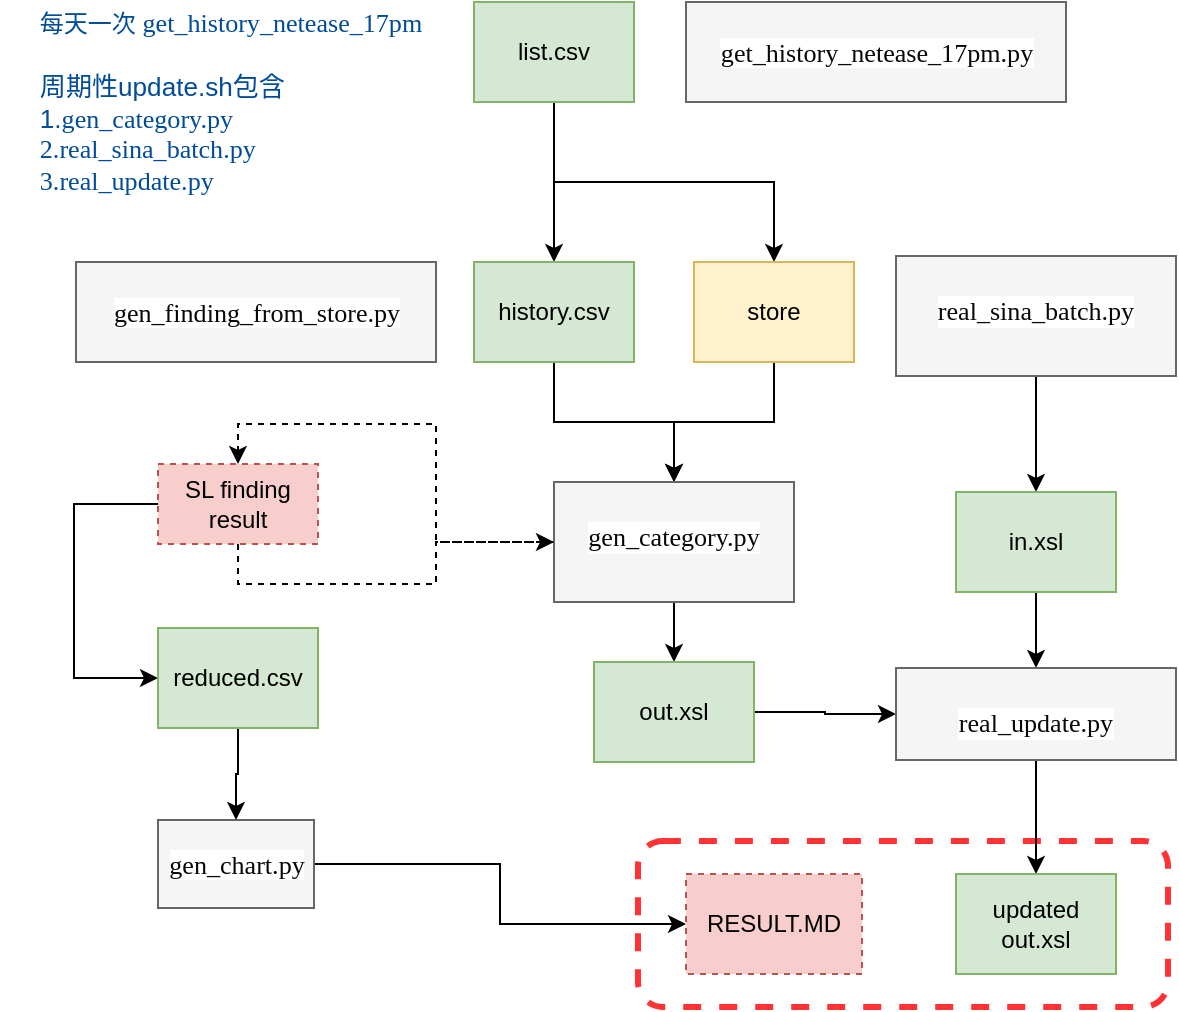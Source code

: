 <mxfile version="15.5.4" type="embed" pages="2"><diagram id="49M0BKL2xQ3SYK952rmj" name="架构"><mxGraphModel dx="883" dy="347" grid="0" gridSize="10" guides="1" tooltips="1" connect="1" arrows="1" fold="1" page="1" pageScale="1" pageWidth="4681" pageHeight="3300" math="0" shadow="0"><root><mxCell id="0"/><mxCell id="1" parent="0"/><mxCell id="17" value="" style="rounded=1;whiteSpace=wrap;html=1;dashed=1;strokeWidth=3;strokeColor=#FF3333;" parent="1" vertex="1"><mxGeometry x="372" y="519.5" width="265" height="83" as="geometry"/></mxCell><mxCell id="O12l0vSPh0vt8pcs6gfs-4" value="" style="edgeStyle=orthogonalEdgeStyle;rounded=0;orthogonalLoop=1;jettySize=auto;html=1;" parent="1" source="O12l0vSPh0vt8pcs6gfs-1" target="O12l0vSPh0vt8pcs6gfs-3" edge="1"><mxGeometry relative="1" as="geometry"/></mxCell><mxCell id="O12l0vSPh0vt8pcs6gfs-6" value="" style="edgeStyle=orthogonalEdgeStyle;rounded=0;orthogonalLoop=1;jettySize=auto;html=1;" parent="1" source="O12l0vSPh0vt8pcs6gfs-1" target="O12l0vSPh0vt8pcs6gfs-5" edge="1"><mxGeometry relative="1" as="geometry"><Array as="points"><mxPoint x="330" y="190"/><mxPoint x="440" y="190"/></Array></mxGeometry></mxCell><mxCell id="O12l0vSPh0vt8pcs6gfs-1" value="list.csv" style="rounded=0;whiteSpace=wrap;html=1;fillColor=#d5e8d4;strokeColor=#82b366;" parent="1" vertex="1"><mxGeometry x="290" y="100" width="80" height="50" as="geometry"/></mxCell><mxCell id="O12l0vSPh0vt8pcs6gfs-2" value="&lt;pre style=&quot;background-color: #ffffff ; color: #080808 ; font-family: &amp;#34;.applesystemuifont&amp;#34; ; font-size: 9.8pt&quot;&gt;&lt;br&gt;&lt;/pre&gt;" style="text;whiteSpace=wrap;html=1;" parent="1" vertex="1"><mxGeometry x="380" y="140" width="200" height="10" as="geometry"/></mxCell><mxCell id="O12l0vSPh0vt8pcs6gfs-10" style="edgeStyle=orthogonalEdgeStyle;rounded=0;orthogonalLoop=1;jettySize=auto;html=1;" parent="1" source="O12l0vSPh0vt8pcs6gfs-3" target="O12l0vSPh0vt8pcs6gfs-8" edge="1"><mxGeometry relative="1" as="geometry"/></mxCell><mxCell id="O12l0vSPh0vt8pcs6gfs-3" value="history.csv" style="rounded=0;whiteSpace=wrap;html=1;fillColor=#d5e8d4;strokeColor=#82b366;" parent="1" vertex="1"><mxGeometry x="290" y="230" width="80" height="50" as="geometry"/></mxCell><mxCell id="O12l0vSPh0vt8pcs6gfs-9" style="edgeStyle=orthogonalEdgeStyle;rounded=0;orthogonalLoop=1;jettySize=auto;html=1;" parent="1" source="O12l0vSPh0vt8pcs6gfs-5" target="O12l0vSPh0vt8pcs6gfs-8" edge="1"><mxGeometry relative="1" as="geometry"/></mxCell><mxCell id="O12l0vSPh0vt8pcs6gfs-5" value="store" style="rounded=0;whiteSpace=wrap;html=1;fillColor=#fff2cc;strokeColor=#d6b656;" parent="1" vertex="1"><mxGeometry x="400" y="230" width="80" height="50" as="geometry"/></mxCell><mxCell id="O12l0vSPh0vt8pcs6gfs-7" value="&lt;pre style=&quot;font-style: normal ; font-weight: 400 ; letter-spacing: normal ; text-align: left ; text-indent: 0px ; text-transform: none ; word-spacing: 0px ; background-color: rgb(255 , 255 , 255) ; color: rgb(8 , 8 , 8) ; font-family: &amp;#34;.applesystemuifont&amp;#34; ; font-size: 9.8pt&quot;&gt;&lt;br&gt;&lt;/pre&gt;" style="text;html=1;strokeColor=none;fillColor=none;align=center;verticalAlign=middle;whiteSpace=wrap;rounded=0;" parent="1" vertex="1"><mxGeometry x="410" y="160" width="40" height="20" as="geometry"/></mxCell><mxCell id="O12l0vSPh0vt8pcs6gfs-12" style="edgeStyle=orthogonalEdgeStyle;rounded=0;orthogonalLoop=1;jettySize=auto;html=1;entryX=0.5;entryY=0;entryDx=0;entryDy=0;dashed=1;" parent="1" source="O12l0vSPh0vt8pcs6gfs-8" target="O12l0vSPh0vt8pcs6gfs-11" edge="1"><mxGeometry relative="1" as="geometry"/></mxCell><mxCell id="O12l0vSPh0vt8pcs6gfs-19" value="" style="edgeStyle=orthogonalEdgeStyle;rounded=0;orthogonalLoop=1;jettySize=auto;html=1;entryX=0.5;entryY=0;entryDx=0;entryDy=0;" parent="1" source="O12l0vSPh0vt8pcs6gfs-8" target="O12l0vSPh0vt8pcs6gfs-20" edge="1"><mxGeometry relative="1" as="geometry"><mxPoint x="410" y="460" as="targetPoint"/></mxGeometry></mxCell><mxCell id="O12l0vSPh0vt8pcs6gfs-8" value="&lt;pre style=&quot;background-color: #ffffff ; color: #080808 ; font-family: &amp;quot;.applesystemuifont&amp;quot; ; font-size: 9.8pt&quot;&gt;gen_category.py&lt;/pre&gt;" style="text;whiteSpace=wrap;html=1;fillColor=#f5f5f5;strokeColor=#666666;fontColor=#333333;align=center;" parent="1" vertex="1"><mxGeometry x="330" y="340" width="120" height="60" as="geometry"/></mxCell><mxCell id="O12l0vSPh0vt8pcs6gfs-13" style="edgeStyle=orthogonalEdgeStyle;rounded=0;orthogonalLoop=1;jettySize=auto;html=1;exitX=0.5;exitY=1;exitDx=0;exitDy=0;dashed=1;" parent="1" source="O12l0vSPh0vt8pcs6gfs-11" target="O12l0vSPh0vt8pcs6gfs-8" edge="1"><mxGeometry relative="1" as="geometry"/></mxCell><mxCell id="12" style="edgeStyle=orthogonalEdgeStyle;rounded=0;orthogonalLoop=1;jettySize=auto;html=1;entryX=0;entryY=0.5;entryDx=0;entryDy=0;" parent="1" source="O12l0vSPh0vt8pcs6gfs-11" target="11" edge="1"><mxGeometry relative="1" as="geometry"><Array as="points"><mxPoint x="90" y="351"/><mxPoint x="90" y="438"/></Array></mxGeometry></mxCell><mxCell id="O12l0vSPh0vt8pcs6gfs-11" value="SL finding result" style="rounded=0;whiteSpace=wrap;html=1;dashed=1;fillColor=#f8cecc;strokeColor=#b85450;" parent="1" vertex="1"><mxGeometry x="132" y="331" width="80" height="40" as="geometry"/></mxCell><mxCell id="O12l0vSPh0vt8pcs6gfs-16" value="&lt;pre style=&quot;background-color: #ffffff ; color: #080808 ; font-family: &amp;#34;.applesystemuifont&amp;#34; ; font-size: 9.8pt&quot;&gt;gen_finding_from_store.py&lt;/pre&gt;" style="text;html=1;align=center;verticalAlign=middle;resizable=0;points=[];autosize=1;strokeColor=#666666;fillColor=#f5f5f5;fontColor=#333333;" parent="1" vertex="1"><mxGeometry x="91" y="230" width="180" height="50" as="geometry"/></mxCell><mxCell id="15" style="edgeStyle=orthogonalEdgeStyle;rounded=0;orthogonalLoop=1;jettySize=auto;html=1;entryX=0;entryY=0.5;entryDx=0;entryDy=0;" parent="1" source="O12l0vSPh0vt8pcs6gfs-20" target="O12l0vSPh0vt8pcs6gfs-30" edge="1"><mxGeometry relative="1" as="geometry"/></mxCell><mxCell id="O12l0vSPh0vt8pcs6gfs-20" value="out.xsl" style="rounded=0;whiteSpace=wrap;html=1;fillColor=#d5e8d4;strokeColor=#82b366;" parent="1" vertex="1"><mxGeometry x="350" y="430" width="80" height="50" as="geometry"/></mxCell><mxCell id="O12l0vSPh0vt8pcs6gfs-23" value="&lt;pre style=&quot;text-align: left ; background-color: rgb(255 , 255 , 255) ; color: rgb(8 , 8 , 8) ; font-family: &amp;#34;.applesystemuifont&amp;#34; ; font-size: 9.8pt&quot;&gt;get_history_netease_17pm.py&lt;/pre&gt;" style="text;html=1;align=center;verticalAlign=middle;resizable=0;points=[];autosize=1;strokeColor=#666666;fillColor=#f5f5f5;fontColor=#333333;" parent="1" vertex="1"><mxGeometry x="396" y="100" width="190" height="50" as="geometry"/></mxCell><mxCell id="O12l0vSPh0vt8pcs6gfs-28" value="" style="edgeStyle=orthogonalEdgeStyle;rounded=0;orthogonalLoop=1;jettySize=auto;html=1;entryX=0.5;entryY=0;entryDx=0;entryDy=0;" parent="1" source="O12l0vSPh0vt8pcs6gfs-26" target="O12l0vSPh0vt8pcs6gfs-29" edge="1"><mxGeometry relative="1" as="geometry"><mxPoint x="690" y="530" as="targetPoint"/></mxGeometry></mxCell><mxCell id="O12l0vSPh0vt8pcs6gfs-26" value="&lt;pre style=&quot;background-color: #ffffff ; color: #080808 ; font-family: &amp;quot;.applesystemuifont&amp;quot; ; font-size: 9.8pt&quot;&gt;real_sina_batch.py&lt;/pre&gt;" style="text;whiteSpace=wrap;html=1;fillColor=#f5f5f5;strokeColor=#666666;fontColor=#333333;align=center;" parent="1" vertex="1"><mxGeometry x="501" y="227" width="140" height="60" as="geometry"/></mxCell><mxCell id="6" style="edgeStyle=orthogonalEdgeStyle;rounded=0;orthogonalLoop=1;jettySize=auto;html=1;" parent="1" source="O12l0vSPh0vt8pcs6gfs-29" target="O12l0vSPh0vt8pcs6gfs-30" edge="1"><mxGeometry relative="1" as="geometry"/></mxCell><mxCell id="O12l0vSPh0vt8pcs6gfs-29" value="in.xsl" style="rounded=0;whiteSpace=wrap;html=1;fillColor=#d5e8d4;strokeColor=#82b366;" parent="1" vertex="1"><mxGeometry x="531" y="345" width="80" height="50" as="geometry"/></mxCell><mxCell id="O12l0vSPh0vt8pcs6gfs-34" value="" style="edgeStyle=orthogonalEdgeStyle;rounded=0;orthogonalLoop=1;jettySize=auto;html=1;entryX=0.5;entryY=0;entryDx=0;entryDy=0;" parent="1" source="O12l0vSPh0vt8pcs6gfs-30" target="O12l0vSPh0vt8pcs6gfs-35" edge="1"><mxGeometry relative="1" as="geometry"><mxPoint x="530" y="625" as="targetPoint"/></mxGeometry></mxCell><mxCell id="O12l0vSPh0vt8pcs6gfs-30" value="&lt;pre style=&quot;background-color: #ffffff ; color: #080808 ; font-family: &amp;#34;.applesystemuifont&amp;#34; ; font-size: 9.8pt&quot;&gt;real_update.py&lt;/pre&gt;" style="text;whiteSpace=wrap;html=1;fillColor=#f5f5f5;strokeColor=#666666;fontColor=#333333;align=center;" parent="1" vertex="1"><mxGeometry x="501" y="433" width="140" height="46" as="geometry"/></mxCell><mxCell id="O12l0vSPh0vt8pcs6gfs-35" value="updated&lt;br&gt;out.xsl" style="rounded=0;whiteSpace=wrap;html=1;fillColor=#d5e8d4;strokeColor=#82b366;" parent="1" vertex="1"><mxGeometry x="531" y="536" width="80" height="50" as="geometry"/></mxCell><mxCell id="O12l0vSPh0vt8pcs6gfs-36" value="&lt;div style=&quot;text-align: left&quot;&gt;&lt;span&gt;每天一次&amp;nbsp;&lt;/span&gt;&lt;span style=&quot;background-color: rgb(255, 255, 255); font-family: &amp;quot;.applesystemuifont&amp;quot;; font-size: 9.8pt;&quot;&gt;get_history_netease_17pm&lt;/span&gt;&lt;/div&gt;&lt;span style=&quot;background-color: rgb(255 , 255 , 255)&quot;&gt;&lt;div style=&quot;text-align: left&quot;&gt;&lt;font face=&quot;.applesystemuifont&quot;&gt;&lt;span style=&quot;font-size: 13.067px&quot;&gt;&lt;br&gt;&lt;/span&gt;&lt;/font&gt;&lt;/div&gt;&lt;font face=&quot;.applesystemuifont&quot;&gt;&lt;div style=&quot;text-align: left&quot;&gt;&lt;span style=&quot;font-size: 9.8pt&quot;&gt;周期性update.sh包含&lt;/span&gt;&lt;/div&gt;&lt;/font&gt;&lt;font face=&quot;.applesystemuifont&quot;&gt;&lt;div style=&quot;text-align: left&quot;&gt;&lt;span style=&quot;font-size: 9.8pt&quot;&gt;1.&lt;/span&gt;&lt;span style=&quot;font-family: &amp;quot;.applesystemuifont&amp;quot; ; font-size: 9.8pt ; text-align: center&quot;&gt;gen_category.py&lt;/span&gt;&lt;/div&gt;&lt;div style=&quot;text-align: left&quot;&gt;&lt;span style=&quot;font-family: &amp;quot;.applesystemuifont&amp;quot; ; font-size: 9.8pt ; text-align: center&quot;&gt;2.&lt;/span&gt;&lt;span style=&quot;font-family: &amp;quot;.applesystemuifont&amp;quot; ; font-size: 9.8pt ; text-align: center&quot;&gt;real_sina_batch.py&lt;/span&gt;&lt;/div&gt;&lt;div style=&quot;text-align: left&quot;&gt;&lt;span style=&quot;font-family: &amp;quot;.applesystemuifont&amp;quot; ; font-size: 9.8pt ; text-align: center&quot;&gt;3.&lt;/span&gt;&lt;span style=&quot;font-family: &amp;quot;.applesystemuifont&amp;quot; ; font-size: 9.8pt ; text-align: center&quot;&gt;real_update.py&lt;/span&gt;&lt;/div&gt;&lt;/font&gt;&lt;/span&gt;" style="text;html=1;align=center;verticalAlign=middle;resizable=0;points=[];autosize=1;strokeColor=none;fontColor=#004C99;" parent="1" vertex="1"><mxGeometry x="53" y="105" width="230" height="90" as="geometry"/></mxCell><mxCell id="5" value="RESULT.MD" style="rounded=0;whiteSpace=wrap;html=1;dashed=1;fillColor=#f8cecc;strokeColor=#b85450;" parent="1" vertex="1"><mxGeometry x="396" y="536" width="88" height="50" as="geometry"/></mxCell><mxCell id="16" style="edgeStyle=orthogonalEdgeStyle;rounded=0;orthogonalLoop=1;jettySize=auto;html=1;" parent="1" source="7" target="5" edge="1"><mxGeometry relative="1" as="geometry"/></mxCell><mxCell id="7" value="&lt;pre style=&quot;background-color: #ffffff ; color: #080808 ; font-family: &amp;#34;.applesystemuifont&amp;#34; ; font-size: 9.8pt&quot;&gt;gen_chart.py&lt;/pre&gt;" style="text;html=1;align=center;verticalAlign=middle;resizable=0;points=[];autosize=1;strokeColor=#666666;fillColor=#f5f5f5;fontColor=#333333;" parent="1" vertex="1"><mxGeometry x="132" y="509" width="78" height="44" as="geometry"/></mxCell><mxCell id="13" style="edgeStyle=orthogonalEdgeStyle;rounded=0;orthogonalLoop=1;jettySize=auto;html=1;" parent="1" source="11" target="7" edge="1"><mxGeometry relative="1" as="geometry"/></mxCell><mxCell id="11" value="reduced.csv" style="rounded=0;whiteSpace=wrap;html=1;fillColor=#d5e8d4;strokeColor=#82b366;" parent="1" vertex="1"><mxGeometry x="132" y="413" width="80" height="50" as="geometry"/></mxCell></root></mxGraphModel></diagram><diagram name="轮回" id="Z0dMWBPU9xTWIg4HfM4v"><mxGraphModel dx="643" dy="608" grid="0" gridSize="10" guides="1" tooltips="1" connect="1" arrows="1" fold="1" page="1" pageScale="1" pageWidth="4681" pageHeight="3300" math="0" shadow="0"><root><mxCell id="NnbxXauB8LlppTzdRxM3-0"/><mxCell id="NnbxXauB8LlppTzdRxM3-1" parent="NnbxXauB8LlppTzdRxM3-0"/><mxCell id="p_ZX6UtUCb0Ut0Xr4IG1-3" value="" style="edgeStyle=orthogonalEdgeStyle;rounded=0;orthogonalLoop=1;jettySize=auto;html=1;endArrow=none;endFill=0;" edge="1" parent="NnbxXauB8LlppTzdRxM3-1" source="p_ZX6UtUCb0Ut0Xr4IG1-0" target="p_ZX6UtUCb0Ut0Xr4IG1-2"><mxGeometry relative="1" as="geometry"/></mxCell><mxCell id="p_ZX6UtUCb0Ut0Xr4IG1-0" value="天宝基建7板" style="rounded=1;whiteSpace=wrap;html=1;fillColor=#e51400;fontColor=#ffffff;strokeColor=#B20000;" vertex="1" parent="NnbxXauB8LlppTzdRxM3-1"><mxGeometry x="257" y="554" width="70" height="31" as="geometry"/></mxCell><mxCell id="p_ZX6UtUCb0Ut0Xr4IG1-5" value="" style="edgeStyle=orthogonalEdgeStyle;rounded=0;orthogonalLoop=1;jettySize=auto;html=1;endArrow=none;endFill=0;" edge="1" parent="NnbxXauB8LlppTzdRxM3-1" source="p_ZX6UtUCb0Ut0Xr4IG1-1" target="p_ZX6UtUCb0Ut0Xr4IG1-4"><mxGeometry relative="1" as="geometry"/></mxCell><mxCell id="p_ZX6UtUCb0Ut0Xr4IG1-1" value="盘龙药业7板" style="rounded=1;whiteSpace=wrap;html=1;fillColor=#e51400;fontColor=#ffffff;strokeColor=#B20000;" vertex="1" parent="NnbxXauB8LlppTzdRxM3-1"><mxGeometry x="322" y="327" width="70" height="31" as="geometry"/></mxCell><mxCell id="p_ZX6UtUCb0Ut0Xr4IG1-9" value="" style="edgeStyle=orthogonalEdgeStyle;rounded=0;orthogonalLoop=1;jettySize=auto;html=1;endArrow=none;endFill=0;" edge="1" parent="NnbxXauB8LlppTzdRxM3-1" source="p_ZX6UtUCb0Ut0Xr4IG1-2" target="p_ZX6UtUCb0Ut0Xr4IG1-8"><mxGeometry relative="1" as="geometry"/></mxCell><mxCell id="p_ZX6UtUCb0Ut0Xr4IG1-26" value="" style="edgeStyle=orthogonalEdgeStyle;rounded=0;orthogonalLoop=1;jettySize=auto;html=1;endArrow=none;endFill=0;" edge="1" parent="NnbxXauB8LlppTzdRxM3-1" source="p_ZX6UtUCb0Ut0Xr4IG1-2" target="p_ZX6UtUCb0Ut0Xr4IG1-25"><mxGeometry relative="1" as="geometry"/></mxCell><mxCell id="p_ZX6UtUCb0Ut0Xr4IG1-2" value="基建" style="rounded=1;whiteSpace=wrap;html=1;fillColor=#e51400;fontColor=#ffffff;strokeColor=#B20000;" vertex="1" parent="NnbxXauB8LlppTzdRxM3-1"><mxGeometry x="257" y="443" width="70" height="31" as="geometry"/></mxCell><mxCell id="p_ZX6UtUCb0Ut0Xr4IG1-7" value="" style="edgeStyle=orthogonalEdgeStyle;rounded=0;orthogonalLoop=1;jettySize=auto;html=1;endArrow=none;endFill=0;" edge="1" parent="NnbxXauB8LlppTzdRxM3-1" source="p_ZX6UtUCb0Ut0Xr4IG1-4" target="p_ZX6UtUCb0Ut0Xr4IG1-6"><mxGeometry relative="1" as="geometry"/></mxCell><mxCell id="p_ZX6UtUCb0Ut0Xr4IG1-14" style="edgeStyle=orthogonalEdgeStyle;rounded=0;orthogonalLoop=1;jettySize=auto;html=1;entryX=0;entryY=0.5;entryDx=0;entryDy=0;endArrow=none;endFill=0;" edge="1" parent="NnbxXauB8LlppTzdRxM3-1" source="p_ZX6UtUCb0Ut0Xr4IG1-4" target="p_ZX6UtUCb0Ut0Xr4IG1-11"><mxGeometry relative="1" as="geometry"><Array as="points"><mxPoint x="431" y="232"/><mxPoint x="431" y="189"/></Array></mxGeometry></mxCell><mxCell id="p_ZX6UtUCb0Ut0Xr4IG1-19" style="edgeStyle=orthogonalEdgeStyle;rounded=0;orthogonalLoop=1;jettySize=auto;html=1;entryX=1;entryY=0.5;entryDx=0;entryDy=0;endArrow=none;endFill=0;" edge="1" parent="NnbxXauB8LlppTzdRxM3-1" source="p_ZX6UtUCb0Ut0Xr4IG1-4" target="p_ZX6UtUCb0Ut0Xr4IG1-17"><mxGeometry relative="1" as="geometry"/></mxCell><mxCell id="p_ZX6UtUCb0Ut0Xr4IG1-20" style="edgeStyle=orthogonalEdgeStyle;rounded=0;orthogonalLoop=1;jettySize=auto;html=1;entryX=1;entryY=0.5;entryDx=0;entryDy=0;endArrow=none;endFill=0;" edge="1" parent="NnbxXauB8LlppTzdRxM3-1" source="p_ZX6UtUCb0Ut0Xr4IG1-4" target="p_ZX6UtUCb0Ut0Xr4IG1-18"><mxGeometry relative="1" as="geometry"/></mxCell><mxCell id="p_ZX6UtUCb0Ut0Xr4IG1-22" style="edgeStyle=orthogonalEdgeStyle;rounded=0;orthogonalLoop=1;jettySize=auto;html=1;entryX=0.01;entryY=0.581;entryDx=0;entryDy=0;entryPerimeter=0;endArrow=none;endFill=0;" edge="1" parent="NnbxXauB8LlppTzdRxM3-1" source="p_ZX6UtUCb0Ut0Xr4IG1-4" target="p_ZX6UtUCb0Ut0Xr4IG1-10"><mxGeometry relative="1" as="geometry"/></mxCell><mxCell id="p_ZX6UtUCb0Ut0Xr4IG1-4" value="医药" style="rounded=1;whiteSpace=wrap;html=1;fillColor=#e51400;fontColor=#ffffff;strokeColor=#B20000;" vertex="1" parent="NnbxXauB8LlppTzdRxM3-1"><mxGeometry x="322" y="216" width="70" height="31" as="geometry"/></mxCell><mxCell id="p_ZX6UtUCb0Ut0Xr4IG1-6" value="九安医疗" style="rounded=1;whiteSpace=wrap;html=1;fillColor=#fa6800;fontColor=#000000;strokeColor=#C73500;" vertex="1" parent="NnbxXauB8LlppTzdRxM3-1"><mxGeometry x="472" y="216" width="70" height="31" as="geometry"/></mxCell><mxCell id="p_ZX6UtUCb0Ut0Xr4IG1-8" value="浙江建投" style="rounded=1;whiteSpace=wrap;html=1;fillColor=#e3c800;fontColor=#000000;strokeColor=#B09500;" vertex="1" parent="NnbxXauB8LlppTzdRxM3-1"><mxGeometry x="107" y="443" width="70" height="31" as="geometry"/></mxCell><mxCell id="p_ZX6UtUCb0Ut0Xr4IG1-10" value="龙津药业" style="rounded=1;whiteSpace=wrap;html=1;fillColor=#e3c800;fontColor=#000000;strokeColor=#B09500;" vertex="1" parent="NnbxXauB8LlppTzdRxM3-1"><mxGeometry x="472" y="259" width="70" height="31" as="geometry"/></mxCell><mxCell id="p_ZX6UtUCb0Ut0Xr4IG1-11" value="精华制药" style="rounded=1;whiteSpace=wrap;html=1;fillColor=#e51400;fontColor=#ffffff;strokeColor=#B20000;" vertex="1" parent="NnbxXauB8LlppTzdRxM3-1"><mxGeometry x="470" y="173" width="70" height="31" as="geometry"/></mxCell><mxCell id="p_ZX6UtUCb0Ut0Xr4IG1-17" value="中欣氟材&lt;span style=&quot;color: rgba(0 , 0 , 0 , 0) ; font-family: monospace ; font-size: 0px&quot;&gt;%3CmxGraphModel%3E%3Croot%3E%3CmxCell%20id%3D%220%22%2F%3E%3CmxCell%20id%3D%221%22%20parent%3D%220%22%2F%3E%3CmxCell%20id%3D%222%22%20value%3D%22%E5%8C%BB%E8%8D%AF%22%20style%3D%22rounded%3D1%3BwhiteSpace%3Dwrap%3Bhtml%3D1%3BfillColor%3D%23e51400%3BfontColor%3D%23ffffff%3BstrokeColor%3D%23B20000%3B%22%20vertex%3D%221%22%20parent%3D%221%22%3E%3CmxGeometry%20x%3D%22322%22%20y%3D%22216%22%20width%3D%2270%22%20height%3D%2231%22%20as%3D%22geometry%22%2F%3E%3C%2FmxCell%3E%3C%2Froot%3E%3C%2FmxGraphModel%3E&lt;/span&gt;" style="rounded=1;whiteSpace=wrap;html=1;fillColor=#e51400;fontColor=#ffffff;strokeColor=#B20000;" vertex="1" parent="NnbxXauB8LlppTzdRxM3-1"><mxGeometry x="212" y="173" width="70" height="31" as="geometry"/></mxCell><mxCell id="p_ZX6UtUCb0Ut0Xr4IG1-18" value="上海医药" style="rounded=1;whiteSpace=wrap;html=1;fillColor=#e51400;fontColor=#ffffff;strokeColor=#B20000;" vertex="1" parent="NnbxXauB8LlppTzdRxM3-1"><mxGeometry x="212" y="216" width="70" height="31" as="geometry"/></mxCell><mxCell id="p_ZX6UtUCb0Ut0Xr4IG1-23" value="1" style="ellipse;whiteSpace=wrap;html=1;aspect=fixed;strokeWidth=3;strokeColor=#ae4132;fontStyle=1;fillColor=#fad9d5;" vertex="1" parent="NnbxXauB8LlppTzdRxM3-1"><mxGeometry x="287" y="330" width="28" height="28" as="geometry"/></mxCell><mxCell id="p_ZX6UtUCb0Ut0Xr4IG1-24" value="1" style="ellipse;whiteSpace=wrap;html=1;aspect=fixed;strokeWidth=3;strokeColor=#ae4132;fontStyle=1;fillColor=#fad9d5;" vertex="1" parent="NnbxXauB8LlppTzdRxM3-1"><mxGeometry x="223" y="557" width="28" height="28" as="geometry"/></mxCell><mxCell id="p_ZX6UtUCb0Ut0Xr4IG1-25" value="阳光城6板" style="rounded=1;whiteSpace=wrap;html=1;fillColor=#e51400;fontColor=#ffffff;strokeColor=#B20000;" vertex="1" parent="NnbxXauB8LlppTzdRxM3-1"><mxGeometry x="407" y="443" width="70" height="31" as="geometry"/></mxCell><mxCell id="p_ZX6UtUCb0Ut0Xr4IG1-27" value="2" style="ellipse;whiteSpace=wrap;html=1;aspect=fixed;strokeWidth=3;strokeColor=#ae4132;fontStyle=1;fillColor=#fad9d5;" vertex="1" parent="NnbxXauB8LlppTzdRxM3-1"><mxGeometry x="376" y="425" width="28" height="28" as="geometry"/></mxCell></root></mxGraphModel></diagram></mxfile>
